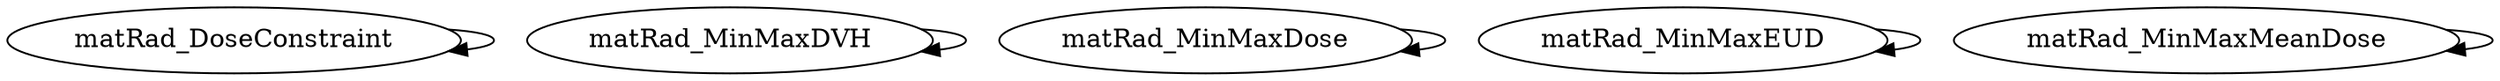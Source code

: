 /* Created by mdot for Matlab */
digraph m2html {
  matRad_DoseConstraint -> matRad_DoseConstraint;
  matRad_MinMaxDVH -> matRad_MinMaxDVH;
  matRad_MinMaxDose -> matRad_MinMaxDose;
  matRad_MinMaxEUD -> matRad_MinMaxEUD;
  matRad_MinMaxMeanDose -> matRad_MinMaxMeanDose;

  matRad_DoseConstraint [URL="matRad_DoseConstraint.html"];
  matRad_MinMaxDVH [URL="matRad_MinMaxDVH.html"];
  matRad_MinMaxDose [URL="matRad_MinMaxDose.html"];
  matRad_MinMaxEUD [URL="matRad_MinMaxEUD.html"];
  matRad_MinMaxMeanDose [URL="matRad_MinMaxMeanDose.html"];
}